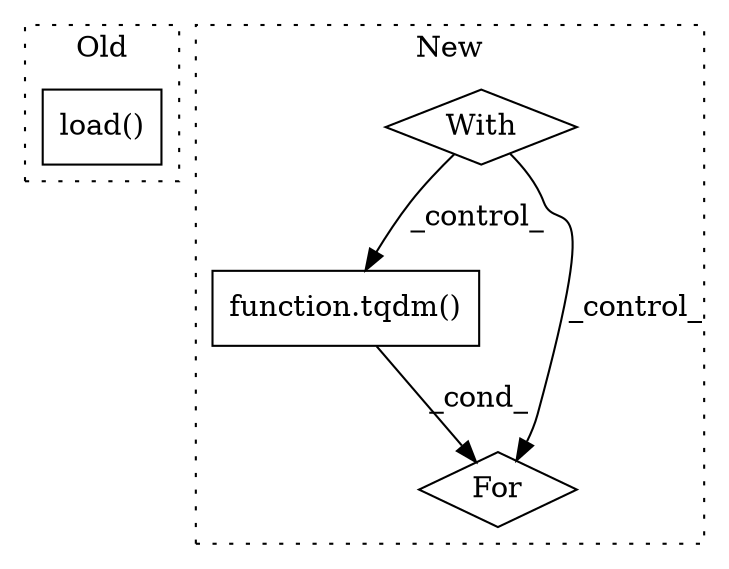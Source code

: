 digraph G {
subgraph cluster0 {
1 [label="load()" a="75" s="1175,1196" l="13,21" shape="box"];
label = "Old";
style="dotted";
}
subgraph cluster1 {
2 [label="function.tqdm()" a="75" s="1850,1895" l="5,23" shape="box"];
3 [label="With" a="39" s="1791,1800" l="5,41" shape="diamond"];
4 [label="For" a="107" s="1841,1918" l="4,14" shape="diamond"];
label = "New";
style="dotted";
}
2 -> 4 [label="_cond_"];
3 -> 2 [label="_control_"];
3 -> 4 [label="_control_"];
}
